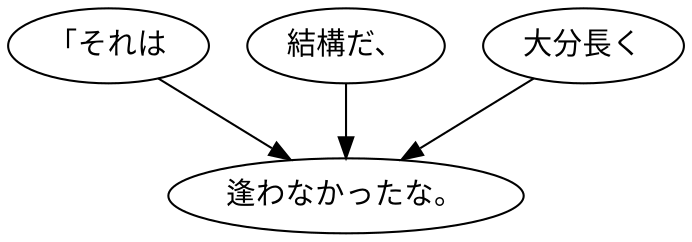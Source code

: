 digraph graph2309 {
	node0 [label="「それは"];
	node1 [label="結構だ、"];
	node2 [label="大分長く"];
	node3 [label="逢わなかったな。"];
	node0 -> node3;
	node1 -> node3;
	node2 -> node3;
}
